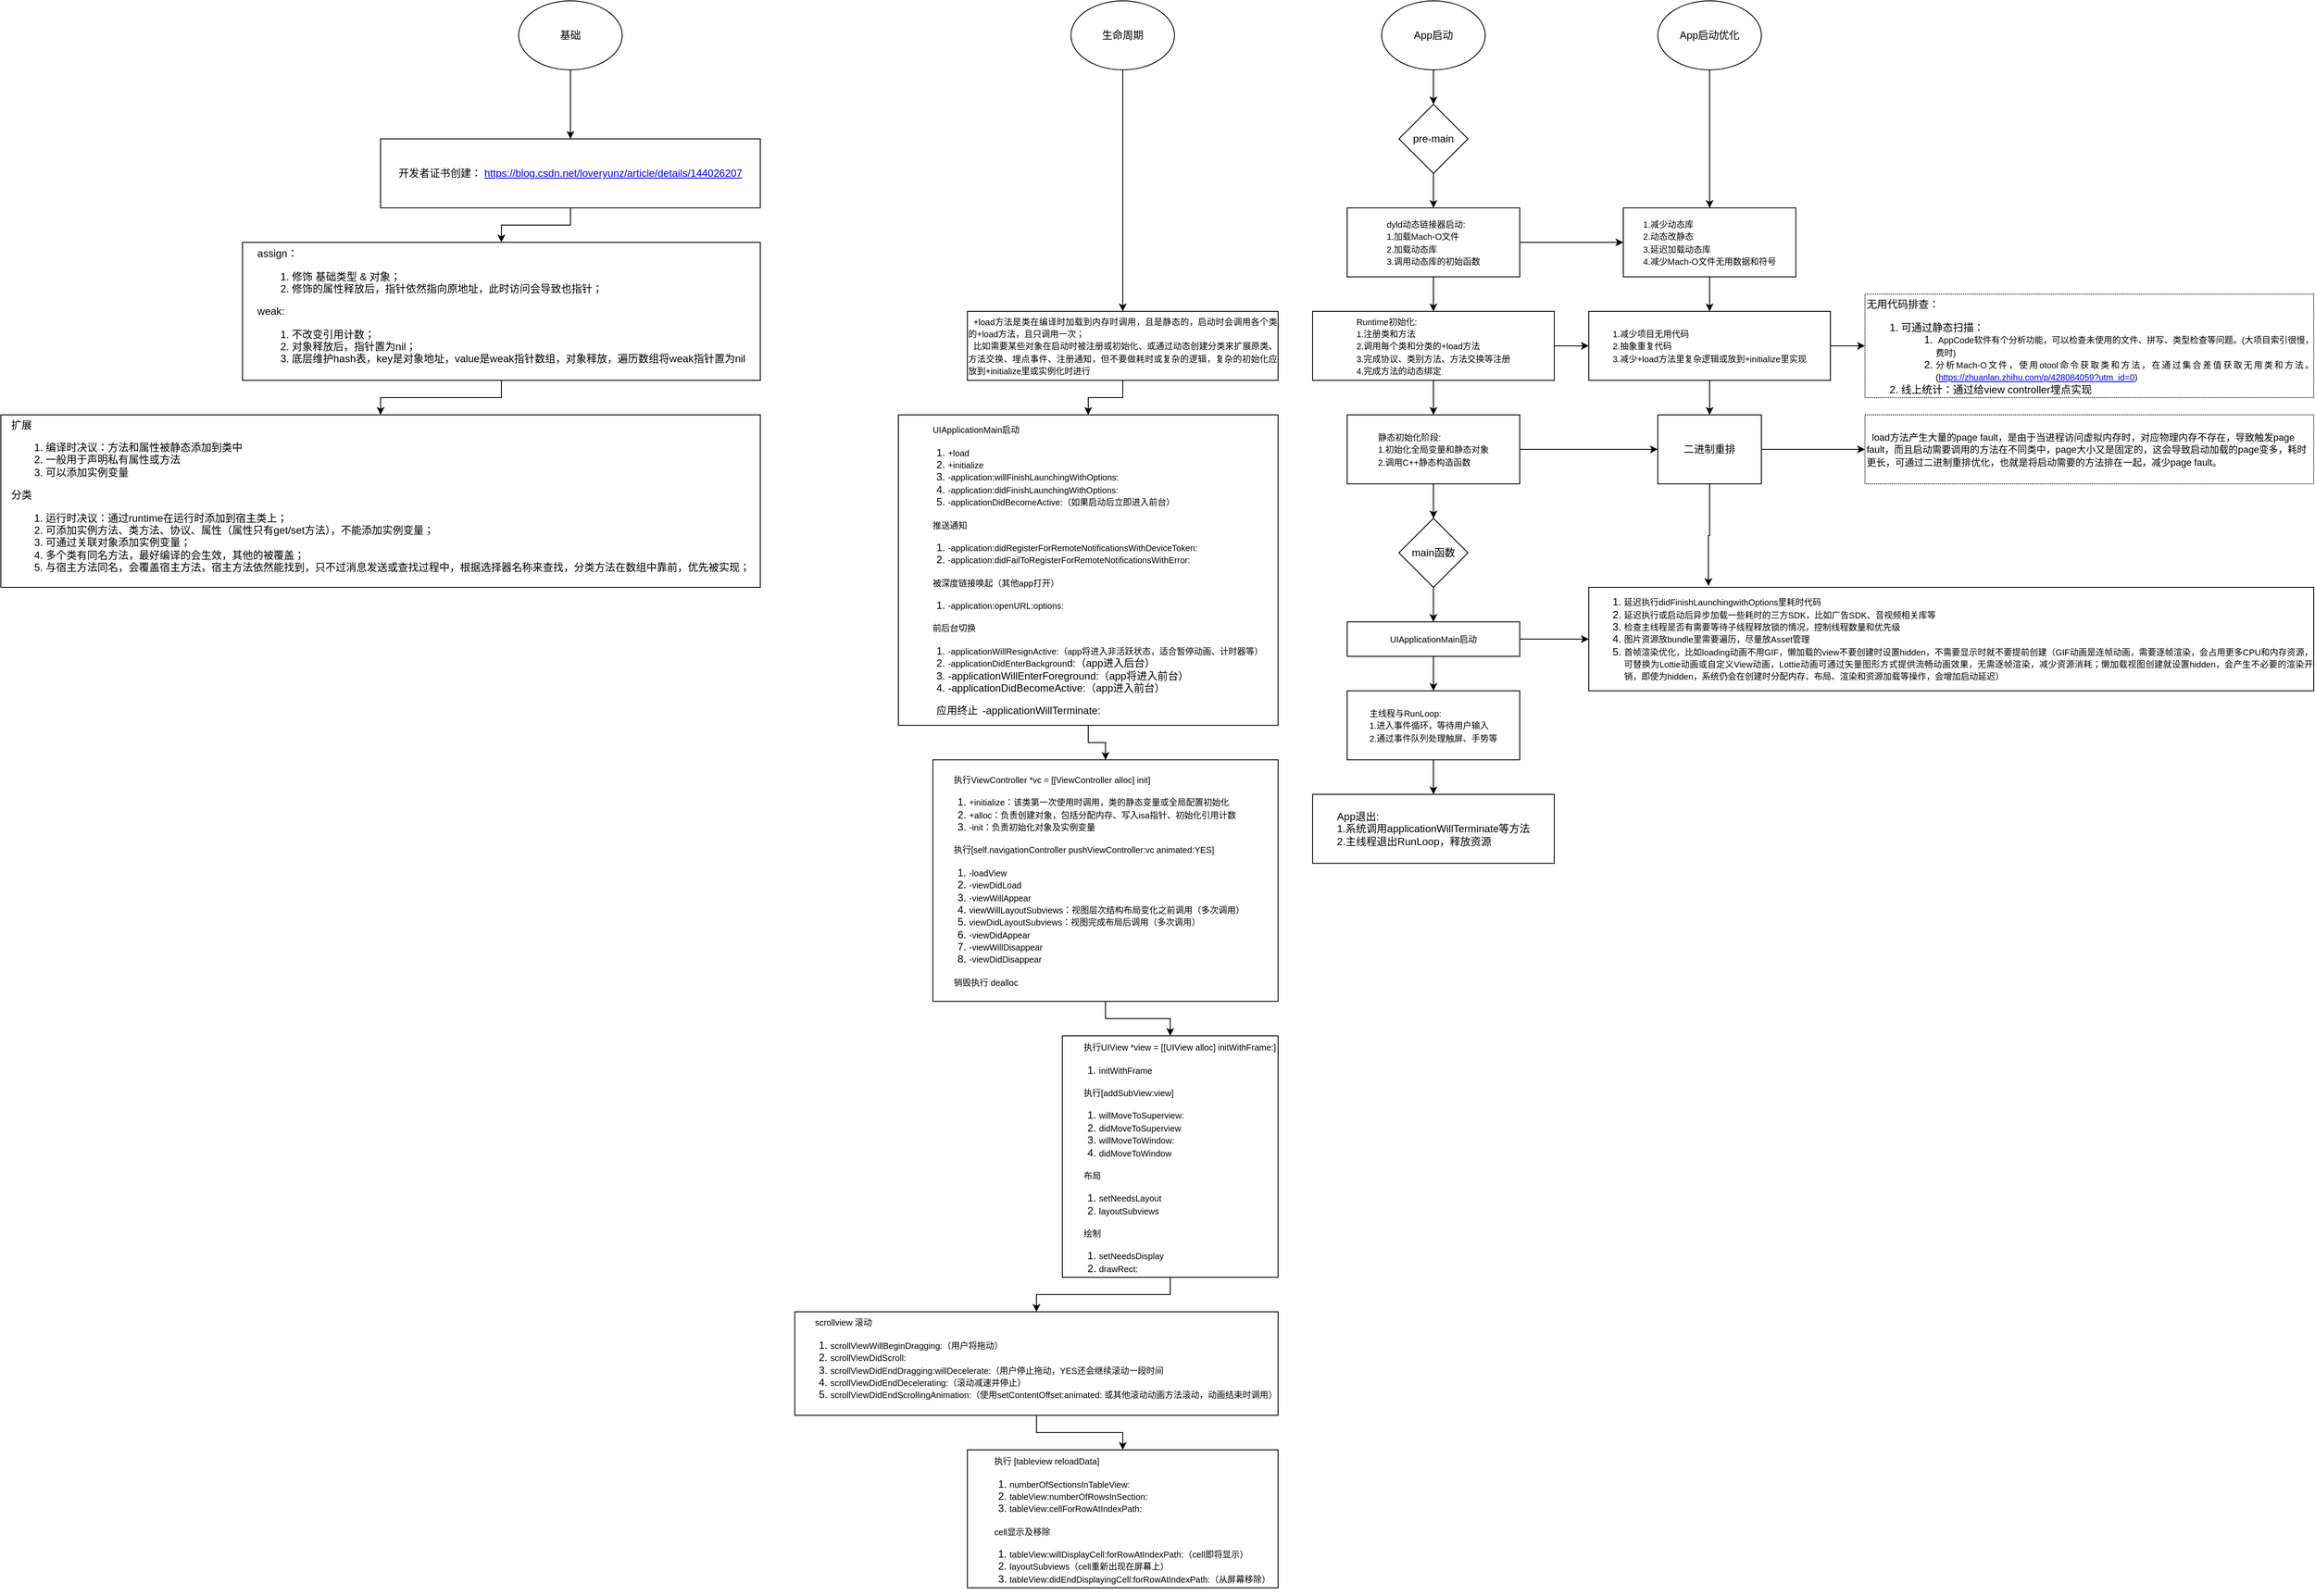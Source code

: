 <mxfile version="25.0.3">
  <diagram name="第 1 页" id="weAJyAuKUi2FDlKsi1JT">
    <mxGraphModel dx="2514" dy="585" grid="1" gridSize="10" guides="1" tooltips="1" connect="1" arrows="1" fold="1" page="1" pageScale="1" pageWidth="827" pageHeight="1169" math="0" shadow="0">
      <root>
        <mxCell id="0" />
        <mxCell id="1" parent="0" />
        <mxCell id="4DrlTJSZ5cez98okmt2o-3" value="" style="edgeStyle=orthogonalEdgeStyle;rounded=0;orthogonalLoop=1;jettySize=auto;html=1;" parent="1" source="4DrlTJSZ5cez98okmt2o-1" target="4DrlTJSZ5cez98okmt2o-2" edge="1">
          <mxGeometry relative="1" as="geometry" />
        </mxCell>
        <mxCell id="4DrlTJSZ5cez98okmt2o-1" value="App启动" style="ellipse;whiteSpace=wrap;html=1;" parent="1" vertex="1">
          <mxGeometry x="240" y="40" width="120" height="80" as="geometry" />
        </mxCell>
        <mxCell id="4DrlTJSZ5cez98okmt2o-5" value="" style="edgeStyle=orthogonalEdgeStyle;rounded=0;orthogonalLoop=1;jettySize=auto;html=1;" parent="1" source="4DrlTJSZ5cez98okmt2o-2" target="4DrlTJSZ5cez98okmt2o-4" edge="1">
          <mxGeometry relative="1" as="geometry" />
        </mxCell>
        <mxCell id="4DrlTJSZ5cez98okmt2o-2" value="pre-main" style="rhombus;whiteSpace=wrap;html=1;" parent="1" vertex="1">
          <mxGeometry x="260" y="160" width="80" height="80" as="geometry" />
        </mxCell>
        <mxCell id="4DrlTJSZ5cez98okmt2o-7" value="" style="edgeStyle=orthogonalEdgeStyle;rounded=0;orthogonalLoop=1;jettySize=auto;html=1;" parent="1" source="4DrlTJSZ5cez98okmt2o-4" target="4DrlTJSZ5cez98okmt2o-6" edge="1">
          <mxGeometry relative="1" as="geometry" />
        </mxCell>
        <mxCell id="4DrlTJSZ5cez98okmt2o-34" value="" style="edgeStyle=orthogonalEdgeStyle;rounded=0;orthogonalLoop=1;jettySize=auto;html=1;" parent="1" source="4DrlTJSZ5cez98okmt2o-4" target="4DrlTJSZ5cez98okmt2o-32" edge="1">
          <mxGeometry relative="1" as="geometry" />
        </mxCell>
        <mxCell id="4DrlTJSZ5cez98okmt2o-4" value="&lt;div style=&quot;text-align: justify;&quot;&gt;&lt;span style=&quot;background-color: initial; font-size: 10px;&quot;&gt;dyld动态链接器启动:&lt;/span&gt;&lt;/div&gt;&lt;div style=&quot;text-align: justify;&quot;&gt;&lt;span style=&quot;background-color: initial; font-size: 10px;&quot;&gt;1.加载Mach-O文件&lt;/span&gt;&lt;/div&gt;&lt;div&gt;&lt;div style=&quot;text-align: justify;&quot;&gt;&lt;span style=&quot;background-color: initial; font-size: 10px;&quot;&gt;2.加载动态库&lt;/span&gt;&lt;/div&gt;&lt;span style=&quot;font-size: 10px; background-color: initial;&quot;&gt;3.调用动态库的初始函数&lt;/span&gt;&lt;/div&gt;" style="whiteSpace=wrap;html=1;align=center;" parent="1" vertex="1">
          <mxGeometry x="200" y="280" width="200" height="80" as="geometry" />
        </mxCell>
        <mxCell id="4DrlTJSZ5cez98okmt2o-9" value="" style="edgeStyle=orthogonalEdgeStyle;rounded=0;orthogonalLoop=1;jettySize=auto;html=1;" parent="1" source="4DrlTJSZ5cez98okmt2o-6" target="4DrlTJSZ5cez98okmt2o-8" edge="1">
          <mxGeometry relative="1" as="geometry" />
        </mxCell>
        <mxCell id="4DrlTJSZ5cez98okmt2o-35" value="" style="edgeStyle=orthogonalEdgeStyle;rounded=0;orthogonalLoop=1;jettySize=auto;html=1;" parent="1" source="4DrlTJSZ5cez98okmt2o-6" target="4DrlTJSZ5cez98okmt2o-33" edge="1">
          <mxGeometry relative="1" as="geometry" />
        </mxCell>
        <mxCell id="4DrlTJSZ5cez98okmt2o-6" value="&lt;div style=&quot;text-align: justify;&quot;&gt;&lt;span style=&quot;font-size: 10px; background-color: initial;&quot;&gt;Runtime初始化:&lt;/span&gt;&lt;/div&gt;&lt;div style=&quot;text-align: justify;&quot;&gt;&lt;span style=&quot;font-size: 10px;&quot;&gt;1.注册类和方法&lt;/span&gt;&lt;/div&gt;&lt;div style=&quot;text-align: justify;&quot;&gt;&lt;span style=&quot;font-size: 10px;&quot;&gt;2.调用每个类和分类的+load方法&lt;/span&gt;&lt;/div&gt;&lt;div style=&quot;text-align: justify;&quot;&gt;&lt;span style=&quot;font-size: 10px;&quot;&gt;3.完成协议、类别方法、方法交换等注册&lt;/span&gt;&lt;/div&gt;&lt;div style=&quot;text-align: justify;&quot;&gt;&lt;span style=&quot;font-size: 10px;&quot;&gt;4.完成方法的动态绑定&lt;/span&gt;&lt;/div&gt;" style="whiteSpace=wrap;html=1;" parent="1" vertex="1">
          <mxGeometry x="160" y="400" width="280" height="80" as="geometry" />
        </mxCell>
        <mxCell id="4DrlTJSZ5cez98okmt2o-43" value="" style="edgeStyle=orthogonalEdgeStyle;rounded=0;orthogonalLoop=1;jettySize=auto;html=1;" parent="1" source="4DrlTJSZ5cez98okmt2o-8" target="4DrlTJSZ5cez98okmt2o-40" edge="1">
          <mxGeometry relative="1" as="geometry" />
        </mxCell>
        <mxCell id="4DrlTJSZ5cez98okmt2o-8" value="&lt;div style=&quot;text-align: justify;&quot;&gt;&lt;span style=&quot;font-size: 10px; background-color: initial;&quot;&gt;静态初始化阶段:&lt;/span&gt;&lt;/div&gt;&lt;div style=&quot;text-align: justify;&quot;&gt;&lt;font style=&quot;font-size: 10px;&quot;&gt;1.初始化全局变量和静态对象&lt;/font&gt;&lt;/div&gt;&lt;div style=&quot;text-align: justify;&quot;&gt;&lt;font style=&quot;font-size: 10px;&quot;&gt;2.调用C++静态构造函数&lt;/font&gt;&lt;/div&gt;" style="whiteSpace=wrap;html=1;" parent="1" vertex="1">
          <mxGeometry x="200" y="520" width="200" height="80" as="geometry" />
        </mxCell>
        <mxCell id="4DrlTJSZ5cez98okmt2o-13" value="" style="edgeStyle=orthogonalEdgeStyle;rounded=0;orthogonalLoop=1;jettySize=auto;html=1;exitX=0.5;exitY=1;exitDx=0;exitDy=0;" parent="1" source="4DrlTJSZ5cez98okmt2o-8" target="4DrlTJSZ5cez98okmt2o-12" edge="1">
          <mxGeometry relative="1" as="geometry">
            <mxPoint x="160" y="670" as="sourcePoint" />
          </mxGeometry>
        </mxCell>
        <mxCell id="4DrlTJSZ5cez98okmt2o-15" value="" style="edgeStyle=orthogonalEdgeStyle;rounded=0;orthogonalLoop=1;jettySize=auto;html=1;" parent="1" source="4DrlTJSZ5cez98okmt2o-12" target="4DrlTJSZ5cez98okmt2o-14" edge="1">
          <mxGeometry relative="1" as="geometry" />
        </mxCell>
        <mxCell id="4DrlTJSZ5cez98okmt2o-12" value="main函数" style="rhombus;whiteSpace=wrap;html=1;" parent="1" vertex="1">
          <mxGeometry x="260" y="640" width="80" height="80" as="geometry" />
        </mxCell>
        <mxCell id="4DrlTJSZ5cez98okmt2o-17" value="" style="edgeStyle=orthogonalEdgeStyle;rounded=0;orthogonalLoop=1;jettySize=auto;html=1;" parent="1" source="4DrlTJSZ5cez98okmt2o-14" target="4DrlTJSZ5cez98okmt2o-16" edge="1">
          <mxGeometry relative="1" as="geometry" />
        </mxCell>
        <mxCell id="4DrlTJSZ5cez98okmt2o-50" value="" style="edgeStyle=orthogonalEdgeStyle;rounded=0;orthogonalLoop=1;jettySize=auto;html=1;" parent="1" source="4DrlTJSZ5cez98okmt2o-14" target="4DrlTJSZ5cez98okmt2o-49" edge="1">
          <mxGeometry relative="1" as="geometry" />
        </mxCell>
        <mxCell id="4DrlTJSZ5cez98okmt2o-14" value="&lt;font style=&quot;font-size: 10px;&quot;&gt;UIApplicationMain启动&lt;/font&gt;" style="whiteSpace=wrap;html=1;" parent="1" vertex="1">
          <mxGeometry x="200" y="760" width="200" height="40" as="geometry" />
        </mxCell>
        <mxCell id="4DrlTJSZ5cez98okmt2o-30" value="" style="edgeStyle=orthogonalEdgeStyle;rounded=0;orthogonalLoop=1;jettySize=auto;html=1;" parent="1" source="4DrlTJSZ5cez98okmt2o-16" target="4DrlTJSZ5cez98okmt2o-29" edge="1">
          <mxGeometry relative="1" as="geometry" />
        </mxCell>
        <mxCell id="4DrlTJSZ5cez98okmt2o-16" value="&lt;div style=&quot;text-align: justify;&quot;&gt;&lt;span style=&quot;font-size: 10px; background-color: initial;&quot;&gt;主线程与RunLoop:&lt;/span&gt;&lt;/div&gt;&lt;div style=&quot;text-align: justify;&quot;&gt;&lt;font style=&quot;font-size: 10px;&quot;&gt;1.进入事件循环，等待用户输入&lt;/font&gt;&lt;/div&gt;&lt;div style=&quot;text-align: justify;&quot;&gt;&lt;font style=&quot;font-size: 10px;&quot;&gt;2.通过事件队列处理触屏、手势等&lt;/font&gt;&lt;/div&gt;" style="whiteSpace=wrap;html=1;" parent="1" vertex="1">
          <mxGeometry x="200" y="840" width="200" height="80" as="geometry" />
        </mxCell>
        <mxCell id="4DrlTJSZ5cez98okmt2o-37" style="edgeStyle=orthogonalEdgeStyle;rounded=0;orthogonalLoop=1;jettySize=auto;html=1;exitX=0.5;exitY=1;exitDx=0;exitDy=0;entryX=0.5;entryY=0;entryDx=0;entryDy=0;" parent="1" source="4DrlTJSZ5cez98okmt2o-26" target="4DrlTJSZ5cez98okmt2o-32" edge="1">
          <mxGeometry relative="1" as="geometry" />
        </mxCell>
        <mxCell id="4DrlTJSZ5cez98okmt2o-26" value="App启动优化" style="ellipse;whiteSpace=wrap;html=1;" parent="1" vertex="1">
          <mxGeometry x="560" y="40" width="120" height="80" as="geometry" />
        </mxCell>
        <mxCell id="4DrlTJSZ5cez98okmt2o-29" value="&lt;div style=&quot;text-align: justify;&quot;&gt;&lt;span style=&quot;background-color: initial;&quot;&gt;App退出:&lt;/span&gt;&lt;/div&gt;&lt;div style=&quot;text-align: justify;&quot;&gt;1.系统调用applicationWillTerminate等方法&lt;/div&gt;&lt;div style=&quot;text-align: justify;&quot;&gt;2.主线程退出RunLoop，释放资源&lt;/div&gt;" style="whiteSpace=wrap;html=1;" parent="1" vertex="1">
          <mxGeometry x="160" y="960" width="280" height="80" as="geometry" />
        </mxCell>
        <mxCell id="4DrlTJSZ5cez98okmt2o-38" value="" style="edgeStyle=orthogonalEdgeStyle;rounded=0;orthogonalLoop=1;jettySize=auto;html=1;" parent="1" source="4DrlTJSZ5cez98okmt2o-32" target="4DrlTJSZ5cez98okmt2o-33" edge="1">
          <mxGeometry relative="1" as="geometry" />
        </mxCell>
        <mxCell id="4DrlTJSZ5cez98okmt2o-32" value="&lt;div style=&quot;text-align: justify;&quot;&gt;&lt;span style=&quot;background-color: initial;&quot;&gt;&lt;font style=&quot;font-size: 10px;&quot;&gt;1.减少动态库&lt;/font&gt;&lt;/span&gt;&lt;/div&gt;&lt;div style=&quot;text-align: justify;&quot;&gt;&lt;font style=&quot;font-size: 10px;&quot;&gt;2.动态改静态&lt;/font&gt;&lt;/div&gt;&lt;div style=&quot;text-align: justify;&quot;&gt;&lt;font style=&quot;font-size: 10px;&quot;&gt;3.延迟加载动态库&lt;/font&gt;&lt;/div&gt;&lt;div style=&quot;text-align: justify;&quot;&gt;&lt;font style=&quot;font-size: 10px;&quot;&gt;4.减少Mach-O文件无用数据和符号&lt;/font&gt;&lt;/div&gt;" style="rounded=0;whiteSpace=wrap;html=1;" parent="1" vertex="1">
          <mxGeometry x="520" y="280" width="200" height="80" as="geometry" />
        </mxCell>
        <mxCell id="4DrlTJSZ5cez98okmt2o-42" value="" style="edgeStyle=orthogonalEdgeStyle;rounded=0;orthogonalLoop=1;jettySize=auto;html=1;" parent="1" source="4DrlTJSZ5cez98okmt2o-33" target="4DrlTJSZ5cez98okmt2o-40" edge="1">
          <mxGeometry relative="1" as="geometry" />
        </mxCell>
        <mxCell id="4DrlTJSZ5cez98okmt2o-45" value="" style="edgeStyle=orthogonalEdgeStyle;rounded=0;orthogonalLoop=1;jettySize=auto;html=1;" parent="1" source="4DrlTJSZ5cez98okmt2o-33" target="4DrlTJSZ5cez98okmt2o-44" edge="1">
          <mxGeometry relative="1" as="geometry" />
        </mxCell>
        <mxCell id="4DrlTJSZ5cez98okmt2o-33" value="&lt;div style=&quot;text-align: justify;&quot;&gt;&lt;span style=&quot;background-color: initial;&quot;&gt;&lt;font style=&quot;font-size: 10px;&quot;&gt;1.减少项目无用代码&lt;/font&gt;&lt;/span&gt;&lt;/div&gt;&lt;div style=&quot;text-align: justify;&quot;&gt;&lt;font style=&quot;font-size: 10px;&quot;&gt;2.抽象重复代码&lt;/font&gt;&lt;/div&gt;&lt;div style=&quot;text-align: justify;&quot;&gt;&lt;font style=&quot;font-size: 10px;&quot;&gt;3.减少+load方法里复杂逻辑或放到+initialize里实现&lt;/font&gt;&lt;/div&gt;" style="rounded=0;whiteSpace=wrap;html=1;" parent="1" vertex="1">
          <mxGeometry x="480" y="400" width="280" height="80" as="geometry" />
        </mxCell>
        <mxCell id="4DrlTJSZ5cez98okmt2o-48" style="edgeStyle=orthogonalEdgeStyle;rounded=0;orthogonalLoop=1;jettySize=auto;html=1;exitX=1;exitY=0.5;exitDx=0;exitDy=0;entryX=0;entryY=0.5;entryDx=0;entryDy=0;" parent="1" source="4DrlTJSZ5cez98okmt2o-40" target="4DrlTJSZ5cez98okmt2o-46" edge="1">
          <mxGeometry relative="1" as="geometry" />
        </mxCell>
        <mxCell id="4DrlTJSZ5cez98okmt2o-40" value="二进制重排" style="rounded=0;whiteSpace=wrap;html=1;" parent="1" vertex="1">
          <mxGeometry x="560" y="520" width="120" height="80" as="geometry" />
        </mxCell>
        <mxCell id="4DrlTJSZ5cez98okmt2o-44" value="&lt;div style=&quot;text-align: justify;&quot;&gt;&lt;span style=&quot;background-color: initial;&quot;&gt;&lt;br&gt;&lt;/span&gt;&lt;/div&gt;&lt;div style=&quot;text-align: justify;&quot;&gt;&lt;span style=&quot;background-color: initial;&quot;&gt;无用代码排查：&lt;/span&gt;&lt;/div&gt;&lt;div style=&quot;text-align: justify;&quot;&gt;&lt;div style=&quot;white-space-collapse: preserve;&quot; data-line=&quot;true&quot; data-line-index=&quot;0&quot; data-zone-id=&quot;0&quot;&gt;&lt;ol&gt;&lt;li&gt;可通过静态扫描：&lt;/li&gt;&lt;ol&gt;&lt;li&gt;&lt;font style=&quot;font-size: 10px;&quot;&gt; AppCode软件有个分析功能，可以检查未使用的文件、拼写、类型检查等问题。(大项目索引很慢，费时)&lt;span style=&quot;background-color: initial;&quot;&gt;                         &lt;/span&gt;&lt;/font&gt;&lt;/li&gt;&lt;li&gt;&lt;font style=&quot;font-size: 10px;&quot;&gt;&lt;span style=&quot;background-color: initial;&quot;&gt;分析Mach-O文件，使用otool命令获取类和方法，在通过集合差值获取无用类和方法。(&lt;/span&gt;&lt;a style=&quot;background-color: initial;&quot; data-lark-is-custom=&quot;false&quot; rel=&quot;noopener noreferrer&quot; target=&quot;_blank&quot; href=&quot;https://zhuanlan.zhihu.com/p/428084059?utm_id=0&quot;&gt;https://zhuanlan.zhihu.com/p/428084059?utm_id=0&lt;/a&gt;&lt;span style=&quot;background-color: initial;&quot;&gt;)&lt;/span&gt;&lt;/font&gt;&#x9;&lt;span style=&quot;text-wrap-mode: nowrap; background-color: initial; font-family: &amp;quot;Songti SC&amp;quot;; text-align: start;&quot; class=&quot;Apple-tab-span&quot;&gt;&#x9;&lt;/span&gt;&lt;span style=&quot;background-color: initial;&quot;&gt;&#x9;&lt;/span&gt;&lt;span style=&quot;text-wrap-mode: nowrap; background-color: initial; font-family: &amp;quot;Songti SC&amp;quot;; text-align: start;&quot; class=&quot;Apple-tab-span&quot;&gt;&#x9;&lt;/span&gt;&lt;/li&gt;&lt;/ol&gt;&lt;li&gt;&lt;div data-line=&quot;true&quot; data-line-index=&quot;0&quot; data-zone-id=&quot;0&quot;&gt;线上统计：通过给view controller埋点实现&lt;/div&gt;&lt;/li&gt;&lt;/ol&gt;&lt;/div&gt;&lt;/div&gt;" style="text;html=1;align=left;verticalAlign=middle;whiteSpace=wrap;rounded=0;dashed=1;dashPattern=1 1;strokeColor=default;" parent="1" vertex="1">
          <mxGeometry x="800" y="380" width="520" height="120" as="geometry" />
        </mxCell>
        <mxCell id="4DrlTJSZ5cez98okmt2o-46" value="&lt;div style=&quot;white-space-collapse: preserve;&quot; data-line=&quot;true&quot; data-line-index=&quot;0&quot; data-zone-id=&quot;0&quot;&gt;&lt;font style=&quot;font-size: 11px;&quot;&gt;  load方法产生大量的page fault，是由于当进程访问虚拟内存时，对应物理内存不存在，导致触发page fault，而且启动需要调用的方法在不同类中，page大小又是固定的，这会导致启动加载的page变多，耗时更长，可通过二进制重排优化，也就是将启动需要的方法排在一起，减少page fault。&lt;/font&gt;&lt;/div&gt;" style="text;html=1;align=left;verticalAlign=middle;whiteSpace=wrap;rounded=0;strokeColor=default;dashed=1;dashPattern=1 1;" parent="1" vertex="1">
          <mxGeometry x="800" y="520" width="520" height="80" as="geometry" />
        </mxCell>
        <mxCell id="4DrlTJSZ5cez98okmt2o-49" value="&lt;ol&gt;&lt;li style=&quot;text-align: justify;&quot;&gt;&lt;font style=&quot;font-size: 10px;&quot;&gt;延迟执行didFinishLaunchingwithOptions里耗时代码&lt;/font&gt;&lt;/li&gt;&lt;li style=&quot;text-align: justify;&quot;&gt;&lt;font style=&quot;font-size: 10px;&quot;&gt;延迟执行或启动后异步加载一些耗时的三方SDK，比如广告SDK、音视频相关库等&lt;/font&gt;&lt;/li&gt;&lt;li style=&quot;text-align: justify;&quot;&gt;&lt;font style=&quot;font-size: 10px;&quot;&gt;检查主线程是否有需要等待子线程释放锁的情况，控制线程数量和优先级&lt;/font&gt;&lt;/li&gt;&lt;li style=&quot;text-align: justify;&quot;&gt;&lt;font style=&quot;font-size: 10px;&quot;&gt;图片资源放bundle里需要遍历，尽量放Asset管理&lt;/font&gt;&lt;/li&gt;&lt;li style=&quot;text-align: justify;&quot;&gt;&lt;font style=&quot;font-size: 10px;&quot;&gt;首帧渲染优化，比如loading动画不用GIF，懒加载的view不要创建时设置hidden，不需要显示时就不要提前创建（GIF动画是连帧动画，需要逐帧渲染，会占用更多CPU和内存资源，可替换为Lottie动画或自定义View动画，Lottie动画可通过矢量图形方式提供流畅动画效果，无需逐帧渲染，减少资源消耗；懒加载视图创建就设置hidden，会产生不必要的渲染开销，即使为hidden，系统仍会在创建时分配内存、布局、渲染和资源加载等操作，会增加启动延迟）&lt;/font&gt;&lt;/li&gt;&lt;/ol&gt;" style="whiteSpace=wrap;html=1;" parent="1" vertex="1">
          <mxGeometry x="480" y="720" width="840" height="120" as="geometry" />
        </mxCell>
        <mxCell id="4DrlTJSZ5cez98okmt2o-51" style="edgeStyle=orthogonalEdgeStyle;rounded=0;orthogonalLoop=1;jettySize=auto;html=1;exitX=0.5;exitY=1;exitDx=0;exitDy=0;entryX=0.165;entryY=-0.014;entryDx=0;entryDy=0;entryPerimeter=0;" parent="1" source="4DrlTJSZ5cez98okmt2o-40" target="4DrlTJSZ5cez98okmt2o-49" edge="1">
          <mxGeometry relative="1" as="geometry" />
        </mxCell>
        <mxCell id="U5VI65krC9bP60Sbsm1g-4" value="" style="edgeStyle=orthogonalEdgeStyle;rounded=0;orthogonalLoop=1;jettySize=auto;html=1;" edge="1" parent="1" source="4DrlTJSZ5cez98okmt2o-52" target="U5VI65krC9bP60Sbsm1g-1">
          <mxGeometry relative="1" as="geometry" />
        </mxCell>
        <mxCell id="4DrlTJSZ5cez98okmt2o-52" value="&lt;div style=&quot;text-align: justify;&quot;&gt;&lt;span style=&quot;font-size: 10px; background-color: initial;&quot;&gt;&amp;nbsp; +load方法是类在编译时加载到内存时调用，且是静态的，启动时会调用各个类的+load方法，且只调用一次；&lt;/span&gt;&lt;/div&gt;&lt;div style=&quot;text-align: justify;&quot;&gt;&lt;span style=&quot;font-size: 10px; background-color: initial;&quot;&gt;&amp;nbsp; 比如需要某些对象在启动时被注册或初始化、或通过动态创建分类来扩展原类、方法交换、埋点事件、注册通知，但不要做耗时或复杂的逻辑，复杂的初始化应放到&lt;/span&gt;&lt;span style=&quot;font-size: 10px; background-color: initial; text-align: justify;&quot;&gt;+initialize里或实例化时进行&lt;/span&gt;&lt;/div&gt;" style="whiteSpace=wrap;html=1;" parent="1" vertex="1">
          <mxGeometry x="-240" y="400" width="360" height="80" as="geometry" />
        </mxCell>
        <mxCell id="U5VI65krC9bP60Sbsm1g-6" value="" style="edgeStyle=orthogonalEdgeStyle;rounded=0;orthogonalLoop=1;jettySize=auto;html=1;" edge="1" parent="1" source="4DrlTJSZ5cez98okmt2o-53" target="4DrlTJSZ5cez98okmt2o-54">
          <mxGeometry relative="1" as="geometry" />
        </mxCell>
        <mxCell id="4DrlTJSZ5cez98okmt2o-53" value="&lt;div style=&quot;&quot;&gt;&lt;font style=&quot;font-size: 10px;&quot;&gt;&lt;span style=&quot;white-space: pre;&quot;&gt;&#x9;&lt;/span&gt;执行ViewController *vc = [[&lt;span style=&quot;background-color: initial;&quot;&gt;ViewController alloc] init]&lt;/span&gt;&lt;/font&gt;&lt;/div&gt;&lt;div style=&quot;&quot;&gt;&lt;ol&gt;&lt;li style=&quot;&quot;&gt;&lt;font style=&quot;font-size: 10px;&quot;&gt;+initialize：该类第一次使用时调用，类的静态变量或全局配置初始化&lt;/font&gt;&lt;/li&gt;&lt;li style=&quot;&quot;&gt;&lt;span style=&quot;font-size: 10px;&quot;&gt;+alloc：负责创建对象，包括分配内存、写入isa指针、初始化引用计数&lt;/span&gt;&lt;/li&gt;&lt;li style=&quot;&quot;&gt;&lt;span style=&quot;font-size: 10px;&quot;&gt;-init：负责初始化对象及实例变量&lt;/span&gt;&lt;/li&gt;&lt;/ol&gt;&lt;div style=&quot;&quot;&gt;&lt;span style=&quot;font-size: 10px;&quot;&gt;&lt;span style=&quot;white-space: pre;&quot;&gt;&#x9;&lt;/span&gt;执行[self.navigationController pushViewController:vc animated:YES]&lt;/span&gt;&lt;/div&gt;&lt;div style=&quot;&quot;&gt;&lt;ol&gt;&lt;li style=&quot;&quot;&gt;&lt;span style=&quot;font-size: 10px;&quot;&gt;-loadView&lt;/span&gt;&lt;/li&gt;&lt;li style=&quot;&quot;&gt;&lt;span style=&quot;font-size: 10px;&quot;&gt;-viewDidLoad&lt;/span&gt;&lt;/li&gt;&lt;li style=&quot;&quot;&gt;&lt;span style=&quot;font-size: 10px;&quot;&gt;-viewWillAppear&lt;/span&gt;&lt;/li&gt;&lt;li style=&quot;&quot;&gt;&lt;span style=&quot;font-size: 10px;&quot;&gt;viewWillLayoutSubviews：视图层次结构布局变化之前调用（多次调用）&lt;/span&gt;&lt;/li&gt;&lt;li style=&quot;&quot;&gt;&lt;span style=&quot;font-size: 10px;&quot;&gt;viewDidLayoutSubviews：视图完成布局后调用&lt;/span&gt;&lt;span style=&quot;font-size: 10px;&quot;&gt;（多次调用）&lt;/span&gt;&lt;/li&gt;&lt;li style=&quot;&quot;&gt;&lt;span style=&quot;font-size: 10px;&quot;&gt;-viewDidAppear&lt;/span&gt;&lt;/li&gt;&lt;li style=&quot;&quot;&gt;&lt;span style=&quot;font-size: 10px;&quot;&gt;-viewWillDisappear&lt;/span&gt;&lt;/li&gt;&lt;li style=&quot;&quot;&gt;&lt;span style=&quot;font-size: 10px;&quot;&gt;-viewDidDisappear&lt;/span&gt;&lt;/li&gt;&lt;/ol&gt;&lt;div style=&quot;&quot;&gt;&lt;span style=&quot;font-size: 10px;&quot;&gt;&lt;span style=&quot;white-space: pre;&quot;&gt;&#x9;&lt;/span&gt;销毁执行 dealloc&lt;/span&gt;&lt;/div&gt;&lt;/div&gt;&lt;/div&gt;" style="whiteSpace=wrap;html=1;align=left;" parent="1" vertex="1">
          <mxGeometry x="-280" y="920" width="400" height="280" as="geometry" />
        </mxCell>
        <mxCell id="U5VI65krC9bP60Sbsm1g-10" value="" style="edgeStyle=orthogonalEdgeStyle;rounded=0;orthogonalLoop=1;jettySize=auto;html=1;" edge="1" parent="1" source="4DrlTJSZ5cez98okmt2o-54" target="U5VI65krC9bP60Sbsm1g-9">
          <mxGeometry relative="1" as="geometry" />
        </mxCell>
        <mxCell id="4DrlTJSZ5cez98okmt2o-54" value="&lt;div style=&quot;text-align: justify;&quot;&gt;&lt;br&gt;&lt;/div&gt;&lt;div style=&quot;text-align: justify;&quot;&gt;&lt;span style=&quot;font-size: 10px; background-color: initial;&quot;&gt;&lt;span style=&quot;white-space: pre;&quot;&gt;&#x9;&lt;/span&gt;执行UIView *view = [[UIView alloc] initWithFrame:]&lt;/span&gt;&lt;/div&gt;&lt;div&gt;&lt;ol&gt;&lt;li style=&quot;text-align: justify;&quot;&gt;&lt;font style=&quot;font-size: 10px;&quot;&gt;initWithFrame&lt;/font&gt;&lt;/li&gt;&lt;/ol&gt;&lt;div style=&quot;text-align: justify;&quot;&gt;&lt;span style=&quot;font-size: 10px;&quot;&gt;&lt;span style=&quot;white-space: pre;&quot;&gt;&#x9;&lt;/span&gt;执行[addSubView:view]&lt;/span&gt;&lt;/div&gt;&lt;/div&gt;&lt;div style=&quot;text-align: justify;&quot;&gt;&lt;ol&gt;&lt;li&gt;&lt;span style=&quot;font-size: 10px;&quot;&gt;willMoveToSuperview:&lt;/span&gt;&lt;/li&gt;&lt;li&gt;&lt;span style=&quot;font-size: 10px;&quot;&gt;didMoveToSuperview&lt;/span&gt;&lt;/li&gt;&lt;li&gt;&lt;span style=&quot;font-size: 10px;&quot;&gt;willMoveToWindow:&lt;/span&gt;&lt;/li&gt;&lt;li&gt;&lt;span style=&quot;font-size: 10px;&quot;&gt;didMoveToWindow&lt;/span&gt;&lt;/li&gt;&lt;/ol&gt;&lt;div&gt;&lt;span style=&quot;font-size: 10px;&quot;&gt;&lt;span style=&quot;white-space: pre;&quot;&gt;&#x9;&lt;/span&gt;布局&lt;/span&gt;&lt;/div&gt;&lt;ol&gt;&lt;li&gt;&lt;span style=&quot;font-size: 10px;&quot;&gt;setNeedsLayout&lt;/span&gt;&lt;/li&gt;&lt;li&gt;&lt;span style=&quot;font-size: 10px;&quot;&gt;layoutSubviews&lt;/span&gt;&lt;/li&gt;&lt;/ol&gt;&lt;div&gt;&lt;span style=&quot;font-size: 10px;&quot;&gt;&lt;span style=&quot;white-space: pre;&quot;&gt;&#x9;&lt;/span&gt;绘制&lt;/span&gt;&lt;/div&gt;&lt;div&gt;&lt;ol&gt;&lt;li&gt;&lt;span style=&quot;font-size: 10px;&quot;&gt;setNeedsDisplay&lt;/span&gt;&lt;/li&gt;&lt;li&gt;&lt;span style=&quot;font-size: 10px;&quot;&gt;drawRect:&lt;/span&gt;&lt;/li&gt;&lt;/ol&gt;&lt;/div&gt;&lt;/div&gt;" style="rounded=0;whiteSpace=wrap;html=1;" parent="1" vertex="1">
          <mxGeometry x="-130" y="1240" width="250" height="280" as="geometry" />
        </mxCell>
        <mxCell id="4DrlTJSZ5cez98okmt2o-56" style="edgeStyle=orthogonalEdgeStyle;rounded=0;orthogonalLoop=1;jettySize=auto;html=1;exitX=0.5;exitY=1;exitDx=0;exitDy=0;entryX=0.5;entryY=0;entryDx=0;entryDy=0;" parent="1" source="4DrlTJSZ5cez98okmt2o-55" target="4DrlTJSZ5cez98okmt2o-52" edge="1">
          <mxGeometry relative="1" as="geometry" />
        </mxCell>
        <mxCell id="4DrlTJSZ5cez98okmt2o-55" value="生命周期" style="ellipse;whiteSpace=wrap;html=1;" parent="1" vertex="1">
          <mxGeometry x="-120" y="40" width="120" height="80" as="geometry" />
        </mxCell>
        <mxCell id="U5VI65krC9bP60Sbsm1g-5" value="" style="edgeStyle=orthogonalEdgeStyle;rounded=0;orthogonalLoop=1;jettySize=auto;html=1;" edge="1" parent="1" source="U5VI65krC9bP60Sbsm1g-1" target="4DrlTJSZ5cez98okmt2o-53">
          <mxGeometry relative="1" as="geometry" />
        </mxCell>
        <mxCell id="U5VI65krC9bP60Sbsm1g-1" value="&lt;div style=&quot;text-align: justify;&quot;&gt;&lt;span style=&quot;background-color: initial;&quot;&gt;&lt;span style=&quot;font-size: 10px; white-space: pre;&quot;&gt;&#x9;&lt;/span&gt;&lt;font style=&quot;font-size: 10px;&quot;&gt;UIApplicationMain启动&lt;/font&gt;&lt;/span&gt;&lt;/div&gt;&lt;div&gt;&lt;ol&gt;&lt;li style=&quot;text-align: justify;&quot;&gt;&lt;font style=&quot;font-size: 10px;&quot;&gt;+load&lt;/font&gt;&lt;/li&gt;&lt;li style=&quot;text-align: justify;&quot;&gt;&lt;font style=&quot;font-size: 10px;&quot;&gt;+initialize&lt;/font&gt;&lt;/li&gt;&lt;li style=&quot;text-align: justify;&quot;&gt;&lt;div style=&quot;white-space-collapse: preserve;&quot; data-line=&quot;true&quot; data-line-index=&quot;0&quot; data-zone-id=&quot;0&quot;&gt;&lt;font style=&quot;font-size: 10px;&quot;&gt;-application:willFinishLaunchingWithOptions:&lt;/font&gt;&lt;/div&gt;&lt;/li&gt;&lt;li style=&quot;text-align: justify;&quot;&gt;&lt;div style=&quot;white-space-collapse: preserve;&quot; data-line=&quot;true&quot; data-line-index=&quot;0&quot; data-zone-id=&quot;0&quot;&gt;&lt;div data-line=&quot;true&quot; data-line-index=&quot;0&quot; data-zone-id=&quot;0&quot;&gt;&lt;font style=&quot;font-size: 10px;&quot;&gt;-application:didFinishLaunchingWithOptions:&lt;/font&gt;&lt;/div&gt;&lt;/div&gt;&lt;/li&gt;&lt;li style=&quot;text-align: justify;&quot;&gt;&lt;div data-line=&quot;true&quot; data-line-index=&quot;0&quot; data-zone-id=&quot;0&quot;&gt;&lt;font style=&quot;font-size: 10px;&quot;&gt;-applicationDidBecomeActive:（如果启动后立即进入前台）&lt;/font&gt;&lt;/div&gt;&lt;/li&gt;&lt;/ol&gt;&lt;div style=&quot;text-align: justify;&quot;&gt;&lt;font style=&quot;font-size: 10px;&quot;&gt;&lt;span style=&quot;white-space: pre;&quot;&gt;&#x9;&lt;/span&gt;推送通知&lt;br&gt;&lt;/font&gt;&lt;/div&gt;&lt;/div&gt;&lt;div style=&quot;text-align: justify;&quot;&gt;&lt;ol&gt;&lt;li&gt;&lt;div style=&quot;white-space-collapse: preserve;&quot; data-line=&quot;true&quot; data-line-index=&quot;0&quot; data-zone-id=&quot;0&quot;&gt;&lt;font style=&quot;font-size: 10px;&quot;&gt;-application:didRegisterForRemoteNotificationsWithDeviceToken:&lt;/font&gt;&lt;/div&gt;&lt;/li&gt;&lt;li&gt;&lt;div style=&quot;white-space-collapse: preserve;&quot; data-line=&quot;true&quot; data-line-index=&quot;0&quot; data-zone-id=&quot;0&quot;&gt;&lt;div data-line=&quot;true&quot; data-line-index=&quot;0&quot; data-zone-id=&quot;0&quot;&gt;&lt;font style=&quot;font-size: 10px;&quot;&gt;-application:didFailToRegisterForRemoteNotificationsWithError:&lt;/font&gt;&lt;/div&gt;&lt;/div&gt;&lt;/li&gt;&lt;/ol&gt;&lt;div&gt;&lt;font style=&quot;font-size: 10px;&quot;&gt;&lt;span style=&quot;white-space: pre;&quot;&gt;&#x9;&lt;/span&gt;被深度链接唤起（其他app打开）&lt;br&gt;&lt;/font&gt;&lt;/div&gt;&lt;div&gt;&lt;ol&gt;&lt;li&gt;&lt;div style=&quot;white-space-collapse: preserve;&quot; data-line=&quot;true&quot; data-line-index=&quot;0&quot; data-zone-id=&quot;0&quot;&gt;&lt;font style=&quot;font-size: 10px;&quot;&gt;-application:openURL:options:&lt;/font&gt;&lt;/div&gt;&lt;/li&gt;&lt;/ol&gt;&lt;div&gt;&lt;span style=&quot;white-space-collapse: preserve;&quot;&gt;&lt;font style=&quot;font-size: 10px;&quot;&gt;&lt;span style=&quot;white-space: pre;&quot;&gt;&#x9;&lt;/span&gt;前后台切换&lt;br&gt;&lt;/font&gt;&lt;/span&gt;&lt;/div&gt;&lt;/div&gt;&lt;div&gt;&lt;ol&gt;&lt;li&gt;&lt;span style=&quot;white-space-collapse: preserve;&quot;&gt;&lt;div data-line=&quot;true&quot; data-line-index=&quot;0&quot; data-zone-id=&quot;0&quot;&gt;&lt;font style=&quot;font-size: 10px;&quot;&gt;-applicationWillResignActive:（app&lt;span style=&quot;background-color: initial;&quot;&gt;将进入非活跃状态，适合暂停动画、计时器等）&lt;/span&gt;&lt;/font&gt;&lt;/div&gt;&lt;/span&gt;&lt;/li&gt;&lt;li&gt;&lt;div data-line=&quot;true&quot; data-line-index=&quot;0&quot; data-zone-id=&quot;0&quot;&gt;&lt;div style=&quot;white-space-collapse: preserve;&quot; data-line=&quot;true&quot; data-line-index=&quot;0&quot; data-zone-id=&quot;0&quot;&gt;&lt;font style=&quot;font-size: 10px;&quot;&gt;-applicationDidEnterBackgroun&lt;/font&gt;d:（app进入后台）&lt;/div&gt;&lt;/div&gt;&lt;/li&gt;&lt;li&gt;&lt;div style=&quot;white-space-collapse: preserve;&quot; data-line=&quot;true&quot; data-line-index=&quot;0&quot; data-zone-id=&quot;0&quot;&gt;&lt;div data-line=&quot;true&quot; data-line-index=&quot;0&quot; data-zone-id=&quot;0&quot;&gt;-applicationWillEnterForeground:（app将进入前台）&lt;/div&gt;&lt;/div&gt;&lt;/li&gt;&lt;li&gt;&lt;div data-line=&quot;true&quot; data-line-index=&quot;0&quot; data-zone-id=&quot;0&quot;&gt;&lt;div style=&quot;white-space-collapse: preserve;&quot; data-line=&quot;true&quot; data-line-index=&quot;0&quot; data-zone-id=&quot;0&quot;&gt;-applicationDidBecomeActive:（app进入前台）&lt;/div&gt;&lt;/div&gt;&lt;/li&gt;&lt;/ol&gt;&lt;div&gt;&lt;span style=&quot;white-space-collapse: preserve;&quot;&gt;&lt;span style=&quot;white-space: pre;&quot;&gt;&#x9;&lt;/span&gt;应用终止&lt;span style=&quot;white-space: pre;&quot;&gt;&#x9;&lt;/span&gt;&lt;/span&gt;&lt;span style=&quot;white-space-collapse: preserve; background-color: initial;&quot;&gt;-applicationWillTerminate:&lt;/span&gt;&lt;/div&gt;&lt;/div&gt;&lt;/div&gt;" style="rounded=0;whiteSpace=wrap;html=1;" vertex="1" parent="1">
          <mxGeometry x="-320" y="520" width="440" height="360" as="geometry" />
        </mxCell>
        <mxCell id="U5VI65krC9bP60Sbsm1g-7" value="&lt;div style=&quot;text-align: justify;&quot;&gt;&lt;font style=&quot;font-size: 10px;&quot;&gt;&lt;br&gt;&lt;/font&gt;&lt;/div&gt;&lt;div style=&quot;text-align: justify;&quot;&gt;&lt;font style=&quot;font-size: 10px;&quot;&gt;&lt;span style=&quot;white-space: pre;&quot;&gt;&#x9;&lt;/span&gt;执行 [tableview reloadData]&lt;/font&gt;&lt;/div&gt;&lt;div style=&quot;text-align: justify;&quot;&gt;&lt;ol&gt;&lt;li&gt;&lt;font style=&quot;font-size: 10px;&quot;&gt;&lt;div style=&quot;white-space-collapse: preserve;&quot; data-line=&quot;true&quot; data-line-index=&quot;0&quot; data-zone-id=&quot;0&quot;&gt;numberOfSectionsInTableView:&lt;/div&gt;&lt;/font&gt;&lt;/li&gt;&lt;li&gt;&lt;div style=&quot;white-space-collapse: preserve;&quot; data-line=&quot;true&quot; data-line-index=&quot;0&quot; data-zone-id=&quot;0&quot;&gt;&lt;div data-line=&quot;true&quot; data-line-index=&quot;0&quot; data-zone-id=&quot;0&quot;&gt;&lt;font style=&quot;font-size: 10px;&quot;&gt;tableView:numberOfRowsInSection:&lt;/font&gt;&lt;/div&gt;&lt;/div&gt;&lt;/li&gt;&lt;li&gt;&lt;div data-line=&quot;true&quot; data-line-index=&quot;0&quot; data-zone-id=&quot;0&quot;&gt;&lt;font style=&quot;font-size: 10px;&quot;&gt;tableView:cellForRowAtIndexPath:&lt;/font&gt;&lt;/div&gt;&lt;/li&gt;&lt;/ol&gt;&lt;div&gt;&lt;font style=&quot;font-size: 10px;&quot;&gt;&lt;span style=&quot;white-space: pre;&quot;&gt;&#x9;&lt;/span&gt;cell显示及移除&lt;/font&gt;&lt;/div&gt;&lt;div&gt;&lt;ol&gt;&lt;li&gt;&lt;div style=&quot;white-space-collapse: preserve;&quot; data-line=&quot;true&quot; data-line-index=&quot;0&quot; data-zone-id=&quot;0&quot;&gt;&lt;div data-line=&quot;true&quot; data-line-index=&quot;0&quot; data-zone-id=&quot;0&quot;&gt;&lt;font style=&quot;font-size: 10px;&quot;&gt;tableView:willDisplayCell:forRowAtIndexPath:（cell即将显示）&lt;/font&gt;&lt;/div&gt;&lt;/div&gt;&lt;/li&gt;&lt;li&gt;&lt;div style=&quot;white-space-collapse: preserve;&quot; data-line=&quot;true&quot; data-line-index=&quot;0&quot; data-zone-id=&quot;0&quot;&gt;&lt;font style=&quot;font-size: 10px;&quot;&gt;layoutSubviews（cell重新出现在屏幕上）&lt;/font&gt;&lt;/div&gt;&lt;/li&gt;&lt;li&gt;&lt;div style=&quot;white-space-collapse: preserve;&quot; data-line=&quot;true&quot; data-line-index=&quot;0&quot; data-zone-id=&quot;0&quot;&gt;&lt;div data-line=&quot;true&quot; data-line-index=&quot;0&quot; data-zone-id=&quot;0&quot;&gt;&lt;font style=&quot;font-size: 10px;&quot;&gt;tableView:didEndDisplayingCell:forRowAtIndexPath:（从屏幕移除）&lt;/font&gt;&lt;/div&gt;&lt;/div&gt;&lt;/li&gt;&lt;/ol&gt;&lt;/div&gt;&lt;/div&gt;" style="whiteSpace=wrap;html=1;rounded=0;" vertex="1" parent="1">
          <mxGeometry x="-240" y="1720" width="360" height="160" as="geometry" />
        </mxCell>
        <mxCell id="U5VI65krC9bP60Sbsm1g-11" style="edgeStyle=orthogonalEdgeStyle;rounded=0;orthogonalLoop=1;jettySize=auto;html=1;exitX=0.5;exitY=1;exitDx=0;exitDy=0;entryX=0.5;entryY=0;entryDx=0;entryDy=0;" edge="1" parent="1" source="U5VI65krC9bP60Sbsm1g-9" target="U5VI65krC9bP60Sbsm1g-7">
          <mxGeometry relative="1" as="geometry" />
        </mxCell>
        <mxCell id="U5VI65krC9bP60Sbsm1g-9" value="&lt;div style=&quot;text-align: justify;&quot;&gt;&lt;span style=&quot;background-color: initial;&quot;&gt;&lt;font style=&quot;font-size: 10px;&quot;&gt;&lt;span style=&quot;white-space: pre;&quot;&gt;&#x9;&lt;/span&gt;scrollview 滚动&lt;/font&gt;&lt;/span&gt;&lt;/div&gt;&lt;div style=&quot;text-align: justify;&quot;&gt;&lt;ol&gt;&lt;li&gt;&lt;span style=&quot;background-color: initial;&quot;&gt;&lt;div style=&quot;white-space-collapse: preserve;&quot; data-line=&quot;true&quot; data-line-index=&quot;0&quot; data-zone-id=&quot;0&quot;&gt;&lt;font style=&quot;font-size: 10px;&quot;&gt;scrollViewWillBeginDragging:（用户将拖动）&lt;/font&gt;&lt;/div&gt;&lt;/span&gt;&lt;/li&gt;&lt;li&gt;&lt;div style=&quot;white-space-collapse: preserve;&quot; data-line=&quot;true&quot; data-line-index=&quot;0&quot; data-zone-id=&quot;0&quot;&gt;&lt;div data-line=&quot;true&quot; data-line-index=&quot;0&quot; data-zone-id=&quot;0&quot;&gt;&lt;font style=&quot;font-size: 10px;&quot;&gt;scrollViewDidScroll:&lt;/font&gt;&lt;/div&gt;&lt;/div&gt;&lt;/li&gt;&lt;li&gt;&lt;div data-line=&quot;true&quot; data-line-index=&quot;0&quot; data-zone-id=&quot;0&quot;&gt;&lt;div style=&quot;white-space-collapse: preserve;&quot; data-line=&quot;true&quot; data-line-index=&quot;0&quot; data-zone-id=&quot;0&quot;&gt;&lt;font style=&quot;font-size: 10px;&quot;&gt;scrollViewDidEndDragging:willDecelerate:（用户停止拖动，YES还会继续滚动一段时间&lt;/font&gt;&lt;/div&gt;&lt;/div&gt;&lt;/li&gt;&lt;li&gt;&lt;div style=&quot;white-space-collapse: preserve;&quot; data-line=&quot;true&quot; data-line-index=&quot;0&quot; data-zone-id=&quot;0&quot;&gt;&lt;div data-line=&quot;true&quot; data-line-index=&quot;0&quot; data-zone-id=&quot;0&quot;&gt;&lt;font style=&quot;font-size: 10px;&quot;&gt;scrollViewDidEndDecelerating:（滚动减速并停止）&lt;/font&gt;&lt;/div&gt;&lt;/div&gt;&lt;/li&gt;&lt;li&gt;&lt;div data-line=&quot;true&quot; data-line-index=&quot;0&quot; data-zone-id=&quot;0&quot;&gt;&lt;div style=&quot;white-space-collapse: preserve;&quot; data-line=&quot;true&quot; data-line-index=&quot;0&quot; data-zone-id=&quot;0&quot;&gt;&lt;font style=&quot;font-size: 10px;&quot;&gt;&lt;font style=&quot;&quot;&gt;scrollViewDidEndScrollingAnimation:（使用&lt;/font&gt;&lt;span style=&quot;background-color: initial;&quot;&gt;setContentOffset:animated: 或其他滚动动画方法滚动，动画结束时调用）&lt;/span&gt;&lt;/font&gt;&lt;/div&gt;&lt;/div&gt;&lt;/li&gt;&lt;/ol&gt;&lt;/div&gt;" style="whiteSpace=wrap;html=1;rounded=0;" vertex="1" parent="1">
          <mxGeometry x="-440" y="1560" width="560" height="120" as="geometry" />
        </mxCell>
        <mxCell id="U5VI65krC9bP60Sbsm1g-18" style="edgeStyle=orthogonalEdgeStyle;rounded=0;orthogonalLoop=1;jettySize=auto;html=1;exitX=0.5;exitY=1;exitDx=0;exitDy=0;" edge="1" parent="1" source="U5VI65krC9bP60Sbsm1g-12" target="U5VI65krC9bP60Sbsm1g-16">
          <mxGeometry relative="1" as="geometry" />
        </mxCell>
        <mxCell id="U5VI65krC9bP60Sbsm1g-12" value="&lt;div data-lark-html-role=&quot;root&quot;&gt;&lt;span style=&quot;white-space: pre;&quot; data-eleid=&quot;3&quot; class=&quot;text-only&quot;&gt;开发者证书创建： &lt;/span&gt;&lt;a data-lark-link=&quot;true&quot; href=&quot;https://blog.csdn.net/loveryunz/article/details/144026207&quot; data-lark-is-custom=&quot;true&quot; data-eleid=&quot;4&quot; class=&quot;link rich-text-anchor __anchor-intercept-flag__&quot; target=&quot;_blank&quot; rel=&quot;noopener noreferrer&quot;&gt;&lt;span class=&quot;message-feature__open-url-preview-inline&quot;&gt;&lt;span data-target=&quot;_blank&quot; data-href=&quot;https://blog.csdn.net/loveryunz/article/details/144026207&quot; class=&quot;open-url-preview-inline__title-light __anchor-intercept-flag__ __anchor-intercept-url-preview-flag__&quot;&gt;https://blog.csdn.net/loveryunz/article/details/144026207&lt;/span&gt;&lt;/span&gt;&lt;/a&gt;&lt;/div&gt;" style="whiteSpace=wrap;html=1;" vertex="1" parent="1">
          <mxGeometry x="-920" y="200" width="440" height="80" as="geometry" />
        </mxCell>
        <mxCell id="U5VI65krC9bP60Sbsm1g-14" value="" style="edgeStyle=orthogonalEdgeStyle;rounded=0;orthogonalLoop=1;jettySize=auto;html=1;" edge="1" parent="1" source="U5VI65krC9bP60Sbsm1g-13" target="U5VI65krC9bP60Sbsm1g-12">
          <mxGeometry relative="1" as="geometry" />
        </mxCell>
        <mxCell id="U5VI65krC9bP60Sbsm1g-13" value="基础" style="ellipse;whiteSpace=wrap;html=1;" vertex="1" parent="1">
          <mxGeometry x="-760" y="40" width="120" height="80" as="geometry" />
        </mxCell>
        <mxCell id="U5VI65krC9bP60Sbsm1g-20" style="edgeStyle=orthogonalEdgeStyle;rounded=0;orthogonalLoop=1;jettySize=auto;html=1;exitX=0.5;exitY=1;exitDx=0;exitDy=0;" edge="1" parent="1" source="U5VI65krC9bP60Sbsm1g-16" target="U5VI65krC9bP60Sbsm1g-19">
          <mxGeometry relative="1" as="geometry" />
        </mxCell>
        <mxCell id="U5VI65krC9bP60Sbsm1g-16" value="&lt;div style=&quot;text-align: justify;&quot;&gt;&lt;span style=&quot;background-color: initial;&quot;&gt;assign：&lt;/span&gt;&lt;/div&gt;&lt;div&gt;&lt;ol&gt;&lt;li style=&quot;text-align: justify;&quot;&gt;修饰 基础类型 &amp;amp; 对象；&lt;/li&gt;&lt;li style=&quot;text-align: justify;&quot;&gt;修饰的属性释放后，指针依然指向原地址，此时访问会导致也指针；&lt;/li&gt;&lt;/ol&gt;&lt;div style=&quot;text-align: justify;&quot;&gt;weak:&lt;/div&gt;&lt;/div&gt;&lt;div style=&quot;text-align: justify;&quot;&gt;&lt;ol&gt;&lt;li&gt;不改变引用计数；&lt;/li&gt;&lt;li&gt;对象释放后，指针置为nil；&lt;/li&gt;&lt;li&gt;底层维护hash表，key是对象地址，value是weak指针数组，对象释放，遍历数组将weak指针置为nil&lt;/li&gt;&lt;/ol&gt;&lt;/div&gt;" style="rounded=0;whiteSpace=wrap;html=1;" vertex="1" parent="1">
          <mxGeometry x="-1080" y="320" width="600" height="160" as="geometry" />
        </mxCell>
        <mxCell id="U5VI65krC9bP60Sbsm1g-17" style="edgeStyle=orthogonalEdgeStyle;rounded=0;orthogonalLoop=1;jettySize=auto;html=1;exitX=0.5;exitY=1;exitDx=0;exitDy=0;" edge="1" parent="1" source="U5VI65krC9bP60Sbsm1g-12" target="U5VI65krC9bP60Sbsm1g-12">
          <mxGeometry relative="1" as="geometry" />
        </mxCell>
        <mxCell id="U5VI65krC9bP60Sbsm1g-19" value="&lt;div style=&quot;text-align: justify;&quot;&gt;&lt;span style=&quot;background-color: initial;&quot;&gt;扩展&lt;/span&gt;&lt;/div&gt;&lt;div&gt;&lt;ol&gt;&lt;li style=&quot;text-align: justify;&quot;&gt;编译时决议：方法和属性被静态添加到类中&lt;/li&gt;&lt;li style=&quot;text-align: justify;&quot;&gt;一般用于声明私有属性或方法&lt;/li&gt;&lt;li style=&quot;text-align: justify;&quot;&gt;可以添加实例变量&lt;/li&gt;&lt;/ol&gt;&lt;div style=&quot;text-align: justify;&quot;&gt;分类&lt;/div&gt;&lt;/div&gt;&lt;div style=&quot;text-align: justify;&quot;&gt;&lt;ol&gt;&lt;li&gt;运行时决议：通过runtime在运行时添加到宿主类上；&lt;/li&gt;&lt;li&gt;可添加实例方法、类方法、协议、属性（属性只有get/set方法），不能添加实例变量；&lt;/li&gt;&lt;li&gt;可通过关联对象添加实例变量；&lt;/li&gt;&lt;li&gt;多个类有同名方法，最好编译的会生效，其他的被覆盖；&lt;/li&gt;&lt;li&gt;与宿主方法同名，会覆盖宿主方法，宿主方法依然能找到，只不过消息发送或查找过程中，根据选择器名称来查找，分类方法在数组中靠前，优先被实现；&lt;/li&gt;&lt;/ol&gt;&lt;/div&gt;" style="rounded=0;whiteSpace=wrap;html=1;" vertex="1" parent="1">
          <mxGeometry x="-1360" y="520" width="880" height="200" as="geometry" />
        </mxCell>
      </root>
    </mxGraphModel>
  </diagram>
</mxfile>
